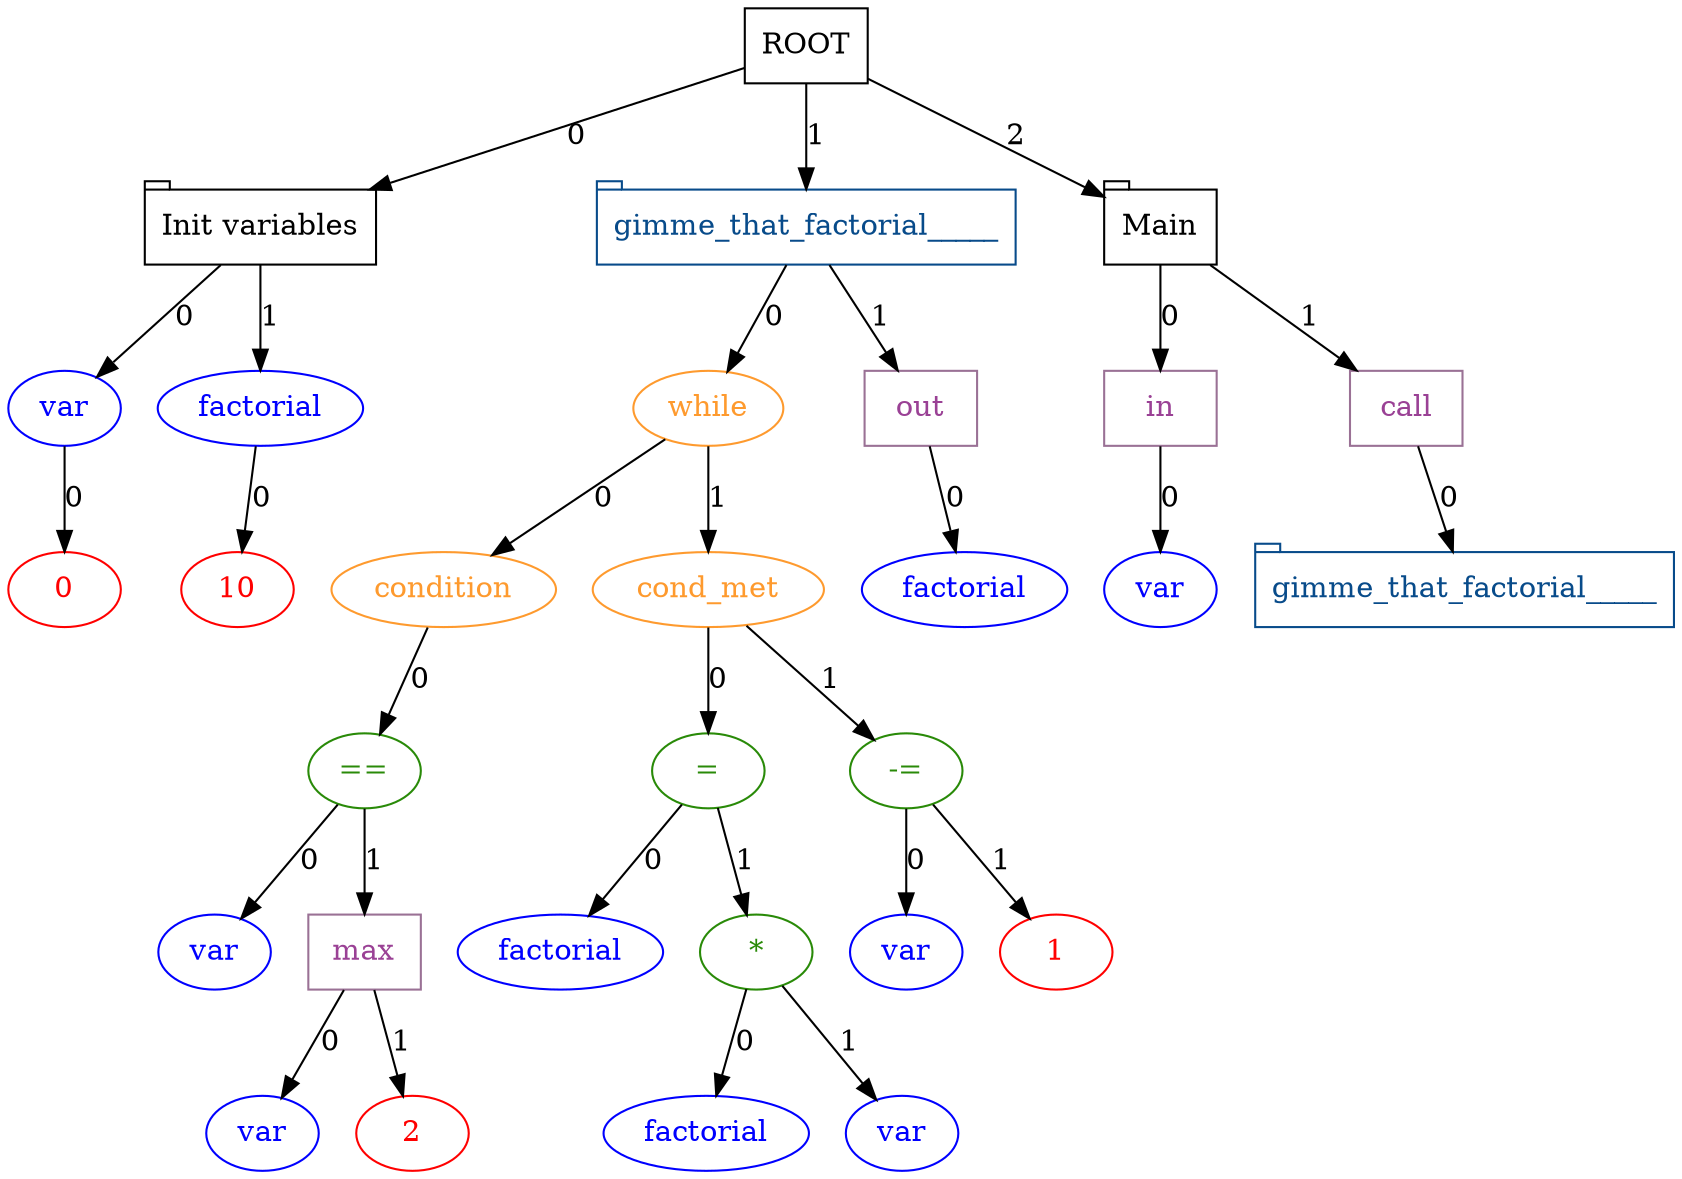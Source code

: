 digraph DotGraph
{
    Node0 [shape="box", color="black", fontcolor="black", fillcolor="white", style="solid", weight="1", label="ROOT"];
    Node0 -> Node1 [color="black", style="solid", weight="1", label="0"];
    Node1 [shape="tab", color="black", fontcolor="black", fillcolor="white", style="solid", weight="1", label="Init variables"];
    Node1 -> Node2 [color="black", style="solid", weight="1", label="0"];
    Node2 [shape="ellipse", color="blue", fontcolor="blue", fillcolor="white", style="solid", weight="1", label="var"];
    Node2 -> Node3 [color="black", style="solid", weight="1", label="0"];
    Node3 [shape="ellipse", color="red", fontcolor="red", fillcolor="white", style="solid", weight="1", label="0"];
    Node1 -> Node4 [color="black", style="solid", weight="1", label="1"];
    Node4 [shape="ellipse", color="blue", fontcolor="blue", fillcolor="white", style="solid", weight="1", label="factorial"];
    Node4 -> Node5 [color="black", style="solid", weight="1", label="0"];
    Node5 [shape="ellipse", color="red", fontcolor="red", fillcolor="white", style="solid", weight="1", label="10"];
    Node0 -> Node6 [color="black", style="solid", weight="1", label="1"];
    Node6 [shape="tab", color="#084B8A", fontcolor="#084B8A", fillcolor="white", style="solid", weight="1", label="gimme_that_factorial_____"];
    Node6 -> Node7 [color="black", style="solid", weight="1", label="0"];
    Node7 [shape="ellipse", color="#FE9A2E", fontcolor="#FE9A2E", fillcolor="white", style="solid", weight="1", label="while"];
    Node7 -> Node8 [color="black", style="solid", weight="1", label="0"];
    Node8 [shape="ellipse", color="#FE9A2E", fontcolor="#FE9A2E", fillcolor="white", style="solid", weight="1", label="condition"];
    Node8 -> Node9 [color="black", style="solid", weight="1", label="0"];
    Node9 [shape="ellipse", color="#298A08", fontcolor="#298A08", fillcolor="white", style="solid", weight="1", label="=="];
    Node9 -> Node10 [color="black", style="solid", weight="1", label="0"];
    Node10 [shape="ellipse", color="blue", fontcolor="blue", fillcolor="white", style="solid", weight="1", label="var"];
    Node9 -> Node11 [color="black", style="solid", weight="1", label="1"];
    Node11 [shape="box", color="#9A7195", fontcolor="#9A4195", fillcolor="white", style="solid", weight="1", label="max"];
    Node11 -> Node12 [color="black", style="solid", weight="1", label="0"];
    Node12 [shape="ellipse", color="blue", fontcolor="blue", fillcolor="white", style="solid", weight="1", label="var"];
    Node11 -> Node13 [color="black", style="solid", weight="1", label="1"];
    Node13 [shape="ellipse", color="red", fontcolor="red", fillcolor="white", style="solid", weight="1", label="2"];
    Node7 -> Node14 [color="black", style="solid", weight="1", label="1"];
    Node14 [shape="ellipse", color="#FE9A2E", fontcolor="#FE9A2E", fillcolor="white", style="solid", weight="1", label="cond_met"];
    Node14 -> Node15 [color="black", style="solid", weight="1", label="0"];
    Node15 [shape="ellipse", color="#298A08", fontcolor="#298A08", fillcolor="white", style="solid", weight="1", label="="];
    Node15 -> Node16 [color="black", style="solid", weight="1", label="0"];
    Node16 [shape="ellipse", color="blue", fontcolor="blue", fillcolor="white", style="solid", weight="1", label="factorial"];
    Node15 -> Node17 [color="black", style="solid", weight="1", label="1"];
    Node17 [shape="ellipse", color="#298A08", fontcolor="#298A08", fillcolor="white", style="solid", weight="1", label="*"];
    Node17 -> Node18 [color="black", style="solid", weight="1", label="0"];
    Node18 [shape="ellipse", color="blue", fontcolor="blue", fillcolor="white", style="solid", weight="1", label="factorial"];
    Node17 -> Node19 [color="black", style="solid", weight="1", label="1"];
    Node19 [shape="ellipse", color="blue", fontcolor="blue", fillcolor="white", style="solid", weight="1", label="var"];
    Node14 -> Node20 [color="black", style="solid", weight="1", label="1"];
    Node20 [shape="ellipse", color="#298A08", fontcolor="#298A08", fillcolor="white", style="solid", weight="1", label="-="];
    Node20 -> Node21 [color="black", style="solid", weight="1", label="0"];
    Node21 [shape="ellipse", color="blue", fontcolor="blue", fillcolor="white", style="solid", weight="1", label="var"];
    Node20 -> Node22 [color="black", style="solid", weight="1", label="1"];
    Node22 [shape="ellipse", color="red", fontcolor="red", fillcolor="white", style="solid", weight="1", label="1"];
    Node6 -> Node23 [color="black", style="solid", weight="1", label="1"];
    Node23 [shape="box", color="#9A7195", fontcolor="#9A4195", fillcolor="white", style="solid", weight="1", label="out"];
    Node23 -> Node24 [color="black", style="solid", weight="1", label="0"];
    Node24 [shape="ellipse", color="blue", fontcolor="blue", fillcolor="white", style="solid", weight="1", label="factorial"];
    Node0 -> Node25 [color="black", style="solid", weight="1", label="2"];
    Node25 [shape="tab", color="black", fontcolor="black", fillcolor="white", style="solid", weight="1", label="Main"];
    Node25 -> Node26 [color="black", style="solid", weight="1", label="0"];
    Node26 [shape="box", color="#9A7195", fontcolor="#9A4195", fillcolor="white", style="solid", weight="1", label="in"];
    Node26 -> Node27 [color="black", style="solid", weight="1", label="0"];
    Node27 [shape="ellipse", color="blue", fontcolor="blue", fillcolor="white", style="solid", weight="1", label="var"];
    Node25 -> Node28 [color="black", style="solid", weight="1", label="1"];
    Node28 [shape="box", color="#9A7195", fontcolor="#9A4195", fillcolor="white", style="solid", weight="1", label="call"];
    Node28 -> Node29 [color="black", style="solid", weight="1", label="0"];
    Node29 [shape="tab", color="#084B8A", fontcolor="#084B8A", fillcolor="white", style="solid", weight="1", label="gimme_that_factorial_____"];
}
